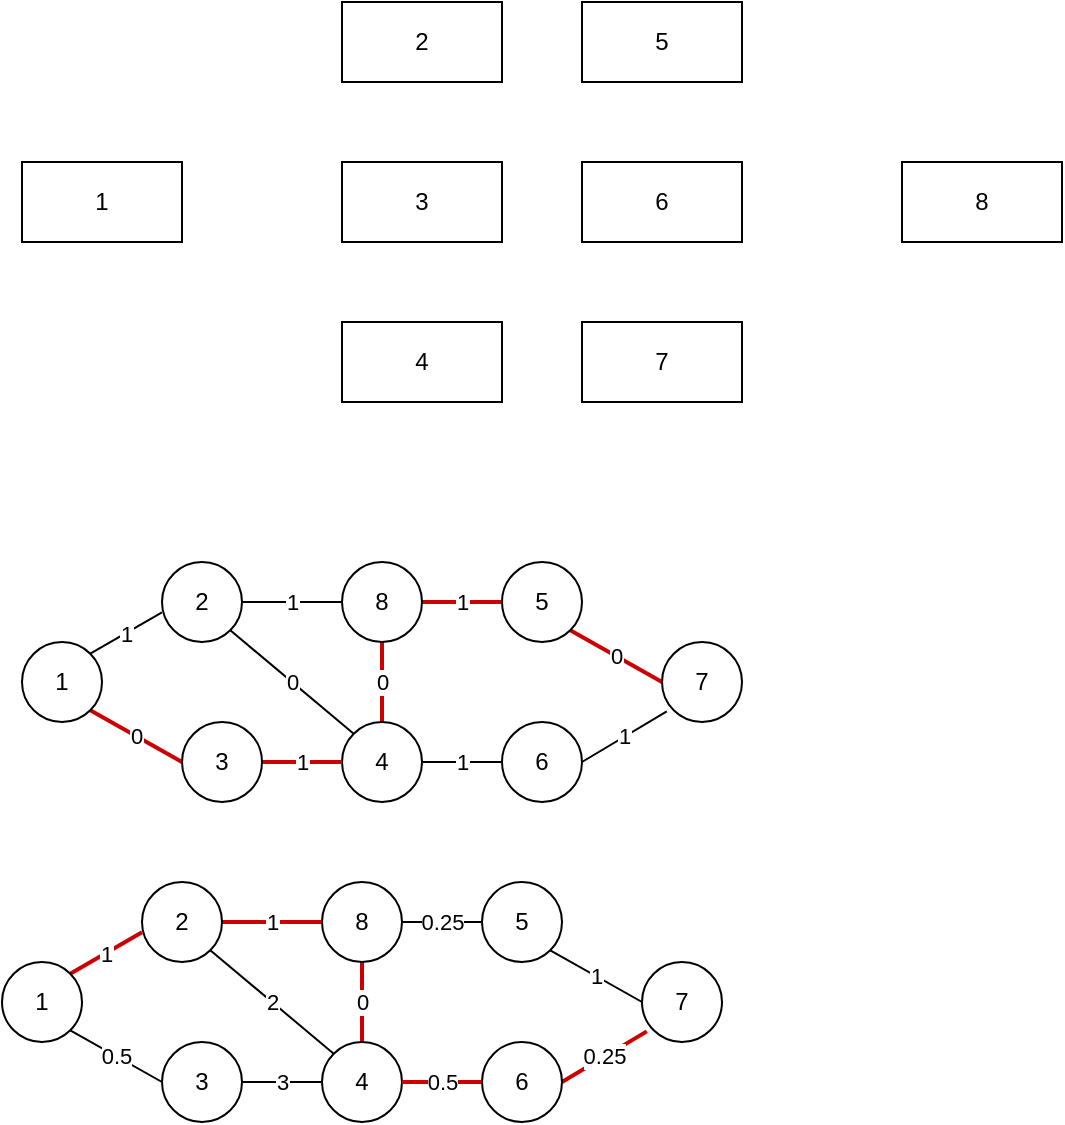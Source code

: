 <mxfile>
    <diagram id="drbIgHTVdVKKLY-fUN3F" name="Page-1">
        <mxGraphModel dx="633" dy="553" grid="1" gridSize="10" guides="1" tooltips="1" connect="1" arrows="1" fold="1" page="1" pageScale="1" pageWidth="850" pageHeight="1100" math="0" shadow="0">
            <root>
                <mxCell id="0"/>
                <mxCell id="1" parent="0"/>
                <mxCell id="74" value="1" style="rounded=0;whiteSpace=wrap;html=1;" parent="1" vertex="1">
                    <mxGeometry x="40" y="120" width="80" height="40" as="geometry"/>
                </mxCell>
                <mxCell id="75" value="2" style="rounded=0;whiteSpace=wrap;html=1;" parent="1" vertex="1">
                    <mxGeometry x="200" y="40" width="80" height="40" as="geometry"/>
                </mxCell>
                <mxCell id="76" value="3" style="rounded=0;whiteSpace=wrap;html=1;" parent="1" vertex="1">
                    <mxGeometry x="200" y="120" width="80" height="40" as="geometry"/>
                </mxCell>
                <mxCell id="77" value="4" style="rounded=0;whiteSpace=wrap;html=1;" parent="1" vertex="1">
                    <mxGeometry x="200" y="200" width="80" height="40" as="geometry"/>
                </mxCell>
                <mxCell id="78" value="5" style="rounded=0;whiteSpace=wrap;html=1;" parent="1" vertex="1">
                    <mxGeometry x="320" y="40" width="80" height="40" as="geometry"/>
                </mxCell>
                <mxCell id="79" value="6" style="rounded=0;whiteSpace=wrap;html=1;" parent="1" vertex="1">
                    <mxGeometry x="320" y="120" width="80" height="40" as="geometry"/>
                </mxCell>
                <mxCell id="80" value="7" style="rounded=0;whiteSpace=wrap;html=1;" parent="1" vertex="1">
                    <mxGeometry x="320" y="200" width="80" height="40" as="geometry"/>
                </mxCell>
                <mxCell id="81" value="8" style="rounded=0;whiteSpace=wrap;html=1;" parent="1" vertex="1">
                    <mxGeometry x="480" y="120" width="80" height="40" as="geometry"/>
                </mxCell>
                <mxCell id="90" value="1" style="edgeStyle=none;html=1;exitX=1;exitY=0;exitDx=0;exitDy=0;entryX=0;entryY=0.629;entryDx=0;entryDy=0;entryPerimeter=0;endArrow=none;endFill=0;" edge="1" parent="1" source="82" target="83">
                    <mxGeometry relative="1" as="geometry"/>
                </mxCell>
                <mxCell id="94" value="0" style="edgeStyle=none;html=1;exitX=1;exitY=1;exitDx=0;exitDy=0;entryX=0;entryY=0.5;entryDx=0;entryDy=0;endArrow=none;endFill=0;strokeColor=#CC0000;strokeWidth=2;" edge="1" parent="1" source="82" target="89">
                    <mxGeometry relative="1" as="geometry"/>
                </mxCell>
                <mxCell id="82" value="1" style="ellipse;whiteSpace=wrap;html=1;aspect=fixed;" vertex="1" parent="1">
                    <mxGeometry x="40" y="360" width="40" height="40" as="geometry"/>
                </mxCell>
                <mxCell id="91" value="1" style="edgeStyle=none;html=1;entryX=0;entryY=0.5;entryDx=0;entryDy=0;endArrow=none;endFill=0;" edge="1" parent="1" source="83" target="84">
                    <mxGeometry relative="1" as="geometry"/>
                </mxCell>
                <mxCell id="98" value="0" style="edgeStyle=none;html=1;exitX=1;exitY=1;exitDx=0;exitDy=0;entryX=0;entryY=0;entryDx=0;entryDy=0;endArrow=none;endFill=0;" edge="1" parent="1" source="83" target="85">
                    <mxGeometry relative="1" as="geometry"/>
                </mxCell>
                <mxCell id="83" value="2" style="ellipse;whiteSpace=wrap;html=1;aspect=fixed;" vertex="1" parent="1">
                    <mxGeometry x="110" y="320" width="40" height="40" as="geometry"/>
                </mxCell>
                <mxCell id="92" value="1" style="edgeStyle=none;html=1;entryX=0;entryY=0.5;entryDx=0;entryDy=0;endArrow=none;endFill=0;strokeColor=#CC0000;strokeWidth=2;" edge="1" parent="1" source="84" target="86">
                    <mxGeometry relative="1" as="geometry"/>
                </mxCell>
                <mxCell id="99" value="0" style="edgeStyle=none;html=1;exitX=0.5;exitY=1;exitDx=0;exitDy=0;entryX=0.5;entryY=0;entryDx=0;entryDy=0;endArrow=none;endFill=0;strokeColor=#CC0000;strokeWidth=2;" edge="1" parent="1" source="84" target="85">
                    <mxGeometry relative="1" as="geometry">
                        <Array as="points">
                            <mxPoint x="220" y="380"/>
                        </Array>
                        <mxPoint as="offset"/>
                    </mxGeometry>
                </mxCell>
                <mxCell id="84" value="8" style="ellipse;whiteSpace=wrap;html=1;aspect=fixed;" vertex="1" parent="1">
                    <mxGeometry x="200" y="320" width="40" height="40" as="geometry"/>
                </mxCell>
                <mxCell id="96" value="1" style="edgeStyle=none;html=1;exitX=1;exitY=0.5;exitDx=0;exitDy=0;entryX=0;entryY=0.5;entryDx=0;entryDy=0;endArrow=none;endFill=0;" edge="1" parent="1" source="85" target="87">
                    <mxGeometry relative="1" as="geometry"/>
                </mxCell>
                <mxCell id="85" value="4" style="ellipse;whiteSpace=wrap;html=1;aspect=fixed;" vertex="1" parent="1">
                    <mxGeometry x="200" y="400" width="40" height="40" as="geometry"/>
                </mxCell>
                <mxCell id="93" value="0" style="edgeStyle=none;html=1;exitX=1;exitY=1;exitDx=0;exitDy=0;entryX=0;entryY=0.5;entryDx=0;entryDy=0;endArrow=none;endFill=0;strokeColor=#CC0000;strokeWidth=2;" edge="1" parent="1" source="86" target="88">
                    <mxGeometry relative="1" as="geometry"/>
                </mxCell>
                <mxCell id="86" value="5" style="ellipse;whiteSpace=wrap;html=1;aspect=fixed;" vertex="1" parent="1">
                    <mxGeometry x="280" y="320" width="40" height="40" as="geometry"/>
                </mxCell>
                <mxCell id="97" value="1" style="edgeStyle=none;html=1;exitX=1;exitY=0.5;exitDx=0;exitDy=0;entryX=0.06;entryY=0.867;entryDx=0;entryDy=0;entryPerimeter=0;endArrow=none;endFill=0;" edge="1" parent="1" source="87" target="88">
                    <mxGeometry relative="1" as="geometry"/>
                </mxCell>
                <mxCell id="87" value="6" style="ellipse;whiteSpace=wrap;html=1;aspect=fixed;" vertex="1" parent="1">
                    <mxGeometry x="280" y="400" width="40" height="40" as="geometry"/>
                </mxCell>
                <mxCell id="88" value="7" style="ellipse;whiteSpace=wrap;html=1;aspect=fixed;" vertex="1" parent="1">
                    <mxGeometry x="360" y="360" width="40" height="40" as="geometry"/>
                </mxCell>
                <mxCell id="95" value="1" style="edgeStyle=none;html=1;exitX=1;exitY=0.5;exitDx=0;exitDy=0;entryX=0;entryY=0.5;entryDx=0;entryDy=0;endArrow=none;endFill=0;strokeColor=#CC0000;strokeWidth=2;" edge="1" parent="1" source="89" target="85">
                    <mxGeometry relative="1" as="geometry"/>
                </mxCell>
                <mxCell id="89" value="3" style="ellipse;whiteSpace=wrap;html=1;aspect=fixed;" vertex="1" parent="1">
                    <mxGeometry x="120" y="400" width="40" height="40" as="geometry"/>
                </mxCell>
                <mxCell id="102" value="1" style="edgeStyle=none;html=1;exitX=1;exitY=0;exitDx=0;exitDy=0;entryX=0;entryY=0.629;entryDx=0;entryDy=0;entryPerimeter=0;endArrow=none;endFill=0;strokeWidth=2;strokeColor=#CC0000;" edge="1" parent="1" source="104" target="107">
                    <mxGeometry relative="1" as="geometry"/>
                </mxCell>
                <mxCell id="103" value="0.5" style="edgeStyle=none;html=1;exitX=1;exitY=1;exitDx=0;exitDy=0;entryX=0;entryY=0.5;entryDx=0;entryDy=0;endArrow=none;endFill=0;" edge="1" parent="1" source="104" target="119">
                    <mxGeometry relative="1" as="geometry"/>
                </mxCell>
                <mxCell id="104" value="1" style="ellipse;whiteSpace=wrap;html=1;aspect=fixed;" vertex="1" parent="1">
                    <mxGeometry x="30" y="520" width="40" height="40" as="geometry"/>
                </mxCell>
                <mxCell id="105" value="1" style="edgeStyle=none;html=1;entryX=0;entryY=0.5;entryDx=0;entryDy=0;endArrow=none;endFill=0;strokeWidth=2;strokeColor=#CC0000;" edge="1" parent="1" source="107" target="110">
                    <mxGeometry relative="1" as="geometry"/>
                </mxCell>
                <mxCell id="106" value="2" style="edgeStyle=none;html=1;exitX=1;exitY=1;exitDx=0;exitDy=0;entryX=0;entryY=0;entryDx=0;entryDy=0;endArrow=none;endFill=0;strokeWidth=1;strokeColor=#000000;" edge="1" parent="1" source="107" target="112">
                    <mxGeometry relative="1" as="geometry"/>
                </mxCell>
                <mxCell id="107" value="2" style="ellipse;whiteSpace=wrap;html=1;aspect=fixed;" vertex="1" parent="1">
                    <mxGeometry x="100" y="480" width="40" height="40" as="geometry"/>
                </mxCell>
                <mxCell id="108" value="0.25" style="edgeStyle=none;html=1;entryX=0;entryY=0.5;entryDx=0;entryDy=0;endArrow=none;endFill=0;" edge="1" parent="1" source="110" target="114">
                    <mxGeometry relative="1" as="geometry"/>
                </mxCell>
                <mxCell id="109" value="0" style="edgeStyle=none;html=1;exitX=0.5;exitY=1;exitDx=0;exitDy=0;entryX=0.5;entryY=0;entryDx=0;entryDy=0;endArrow=none;endFill=0;strokeWidth=2;strokeColor=#CC0000;" edge="1" parent="1" source="110" target="112">
                    <mxGeometry relative="1" as="geometry">
                        <Array as="points">
                            <mxPoint x="210" y="540"/>
                        </Array>
                    </mxGeometry>
                </mxCell>
                <mxCell id="110" value="8" style="ellipse;whiteSpace=wrap;html=1;aspect=fixed;" vertex="1" parent="1">
                    <mxGeometry x="190" y="480" width="40" height="40" as="geometry"/>
                </mxCell>
                <mxCell id="111" value="1" style="edgeStyle=none;html=1;exitX=1;exitY=0.5;exitDx=0;exitDy=0;entryX=0;entryY=0.5;entryDx=0;entryDy=0;endArrow=none;endFill=0;" edge="1" parent="1" source="112" target="116">
                    <mxGeometry relative="1" as="geometry"/>
                </mxCell>
                <mxCell id="112" value="4" style="ellipse;whiteSpace=wrap;html=1;aspect=fixed;" vertex="1" parent="1">
                    <mxGeometry x="190" y="560" width="40" height="40" as="geometry"/>
                </mxCell>
                <mxCell id="113" value="1" style="edgeStyle=none;html=1;exitX=1;exitY=1;exitDx=0;exitDy=0;entryX=0;entryY=0.5;entryDx=0;entryDy=0;endArrow=none;endFill=0;" edge="1" parent="1" source="114" target="117">
                    <mxGeometry relative="1" as="geometry"/>
                </mxCell>
                <mxCell id="114" value="5" style="ellipse;whiteSpace=wrap;html=1;aspect=fixed;" vertex="1" parent="1">
                    <mxGeometry x="270" y="480" width="40" height="40" as="geometry"/>
                </mxCell>
                <mxCell id="115" value="0.25" style="edgeStyle=none;html=1;exitX=1;exitY=0.5;exitDx=0;exitDy=0;entryX=0.06;entryY=0.867;entryDx=0;entryDy=0;entryPerimeter=0;endArrow=none;endFill=0;strokeWidth=2;strokeColor=#CC0000;" edge="1" parent="1" source="116" target="117">
                    <mxGeometry relative="1" as="geometry"/>
                </mxCell>
                <mxCell id="120" value="0.5" style="edgeStyle=none;html=1;endArrow=none;endFill=0;strokeColor=#CC0000;strokeWidth=2;" edge="1" parent="1" source="116" target="112">
                    <mxGeometry relative="1" as="geometry"/>
                </mxCell>
                <mxCell id="116" value="6" style="ellipse;whiteSpace=wrap;html=1;aspect=fixed;" vertex="1" parent="1">
                    <mxGeometry x="270" y="560" width="40" height="40" as="geometry"/>
                </mxCell>
                <mxCell id="117" value="7" style="ellipse;whiteSpace=wrap;html=1;aspect=fixed;" vertex="1" parent="1">
                    <mxGeometry x="350" y="520" width="40" height="40" as="geometry"/>
                </mxCell>
                <mxCell id="118" value="3" style="edgeStyle=none;html=1;exitX=1;exitY=0.5;exitDx=0;exitDy=0;entryX=0;entryY=0.5;entryDx=0;entryDy=0;endArrow=none;endFill=0;" edge="1" parent="1" source="119" target="112">
                    <mxGeometry relative="1" as="geometry"/>
                </mxCell>
                <mxCell id="119" value="3" style="ellipse;whiteSpace=wrap;html=1;aspect=fixed;" vertex="1" parent="1">
                    <mxGeometry x="110" y="560" width="40" height="40" as="geometry"/>
                </mxCell>
            </root>
        </mxGraphModel>
    </diagram>
</mxfile>